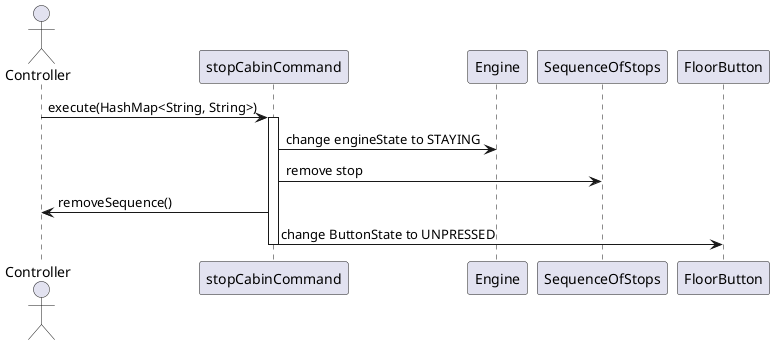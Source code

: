 @startuml

actor Controller

Controller -> stopCabinCommand: execute(HashMap<String, String>)
activate stopCabinCommand
stopCabinCommand -> Engine: change engineState to STAYING
stopCabinCommand -> SequenceOfStops: remove stop
stopCabinCommand -> Controller: removeSequence()
stopCabinCommand -> FloorButton: change ButtonState to UNPRESSED
deactivate stopCabinCommand

@enduml
